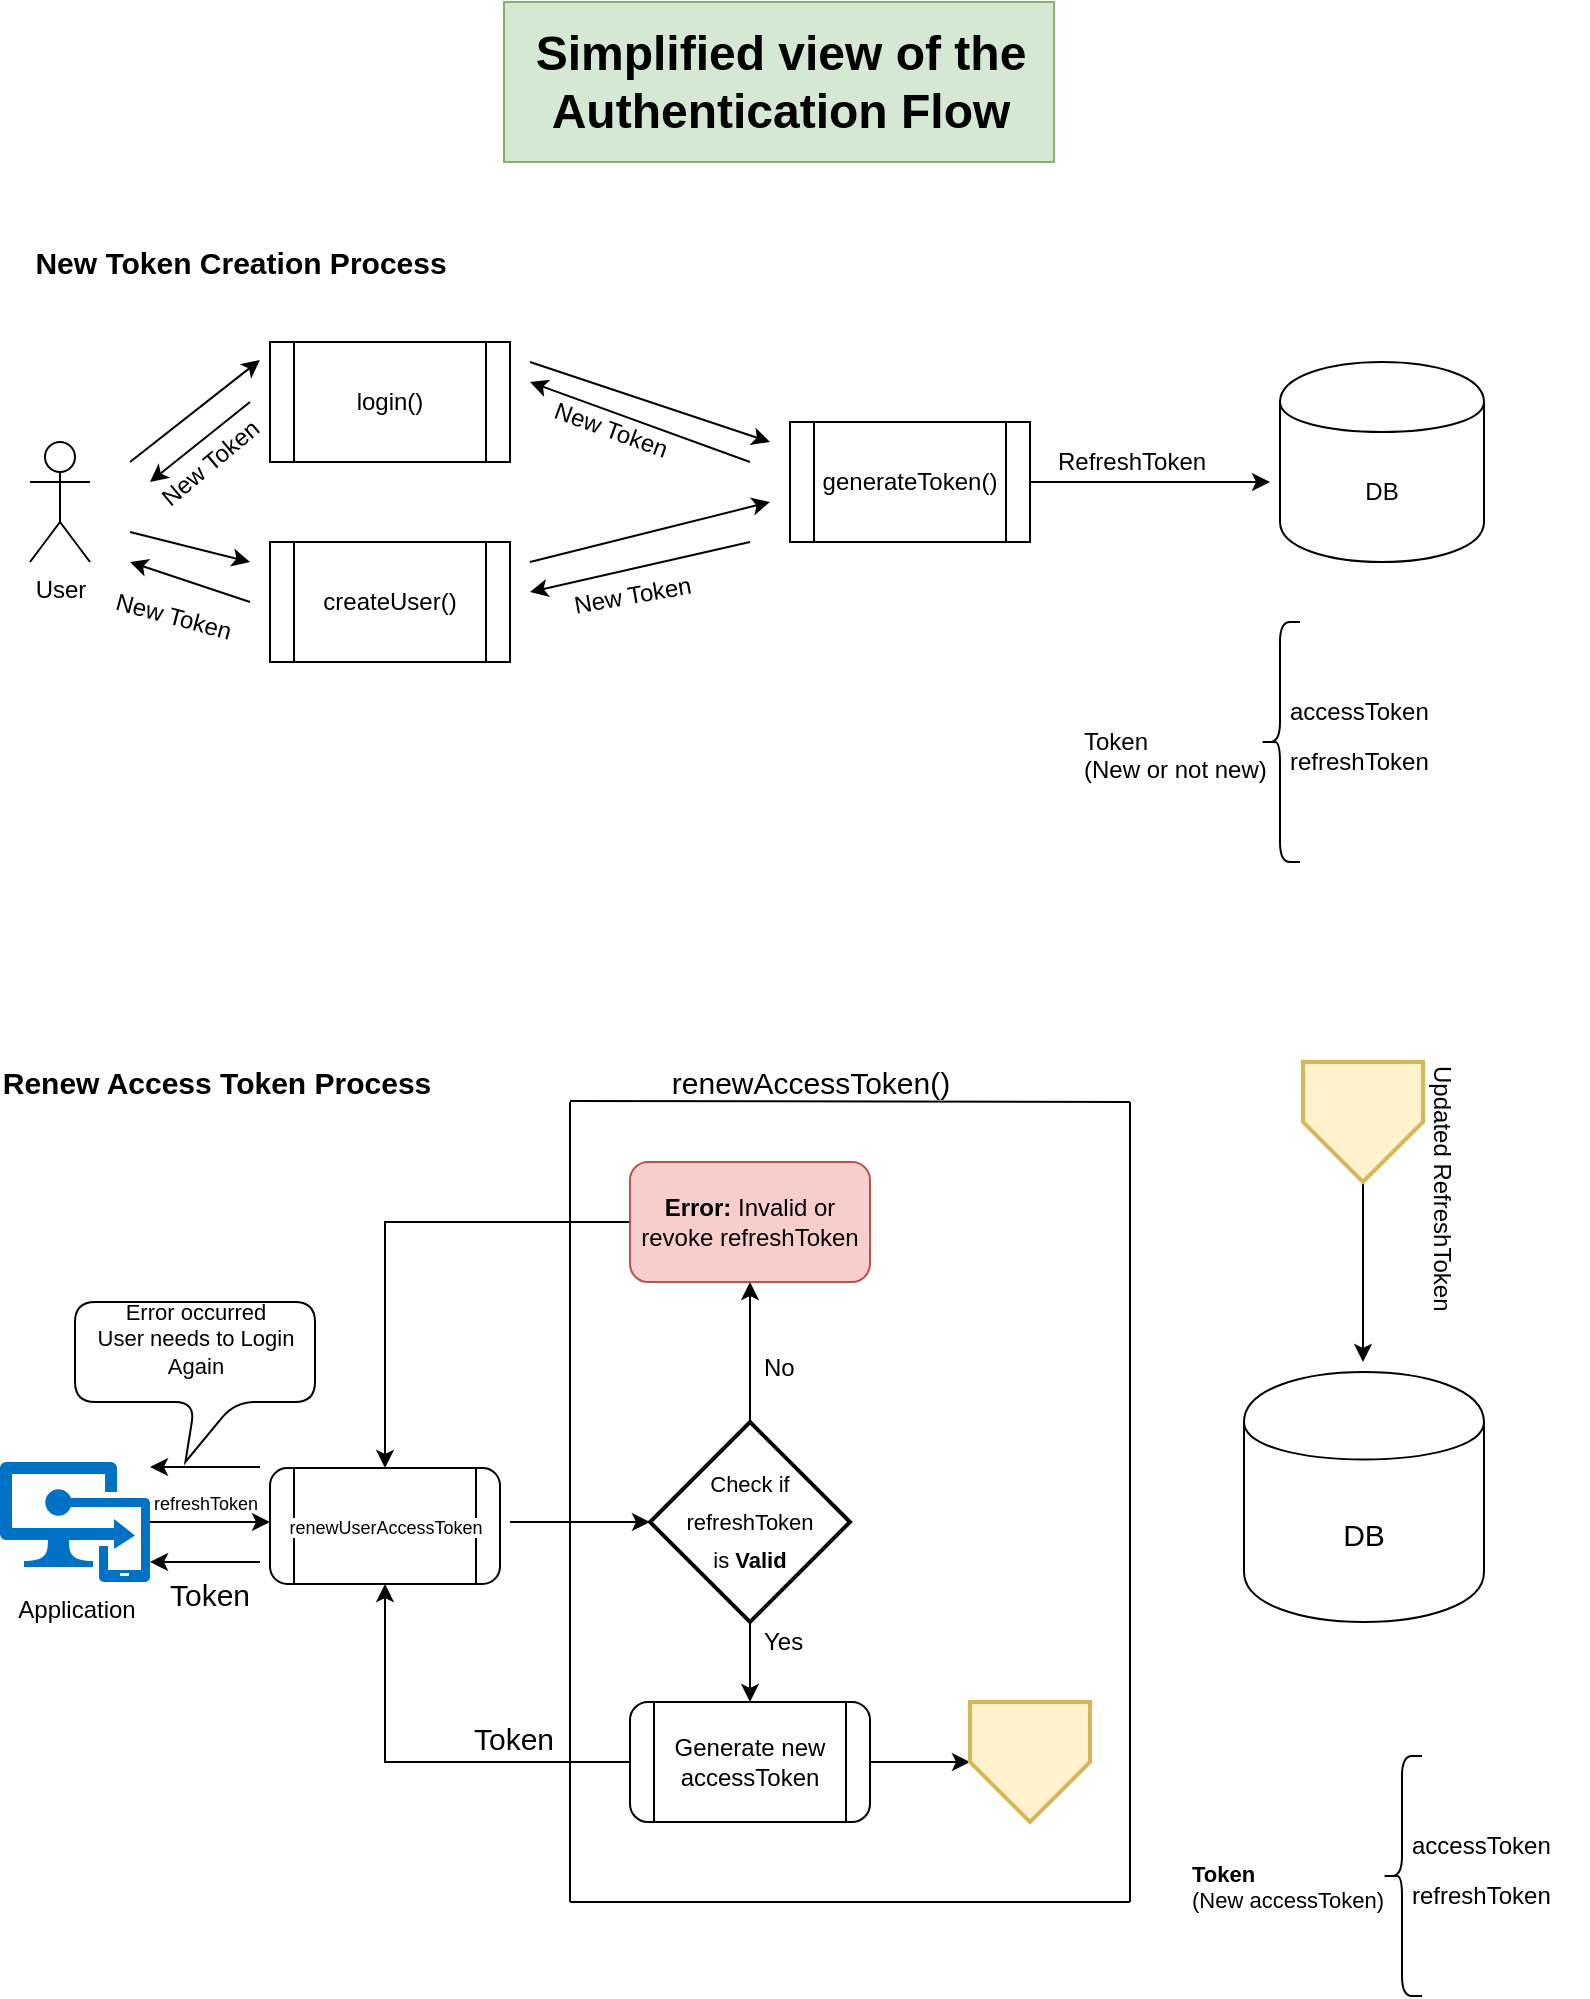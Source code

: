 <mxfile version="12.0.2" type="device" pages="1"><diagram id="crbS_nk2Cif1vsM_45Mu" name="Page-1"><mxGraphModel dx="1360" dy="761" grid="1" gridSize="10" guides="1" tooltips="1" connect="1" arrows="1" fold="1" page="1" pageScale="1" pageWidth="850" pageHeight="1100" math="0" shadow="0"><root><mxCell id="0"/><mxCell id="1" parent="0"/><mxCell id="GNcRmA7AsXUe57Z7QuJ5-1" value="&lt;div&gt;DB&lt;/div&gt;" style="shape=cylinder;whiteSpace=wrap;html=1;boundedLbl=1;backgroundOutline=1;" parent="1" vertex="1"><mxGeometry x="675" y="190" width="102" height="100" as="geometry"/></mxCell><mxCell id="GNcRmA7AsXUe57Z7QuJ5-6" value="login()" style="shape=process;whiteSpace=wrap;html=1;backgroundOutline=1;" parent="1" vertex="1"><mxGeometry x="170" y="180" width="120" height="60" as="geometry"/></mxCell><mxCell id="GNcRmA7AsXUe57Z7QuJ5-7" value="createUser()" style="shape=process;whiteSpace=wrap;html=1;backgroundOutline=1;" parent="1" vertex="1"><mxGeometry x="170" y="280" width="120" height="60" as="geometry"/></mxCell><mxCell id="GNcRmA7AsXUe57Z7QuJ5-8" value="User" style="shape=umlActor;verticalLabelPosition=bottom;labelBackgroundColor=#ffffff;verticalAlign=top;html=1;outlineConnect=0;" parent="1" vertex="1"><mxGeometry x="50" y="230" width="30" height="60" as="geometry"/></mxCell><mxCell id="GNcRmA7AsXUe57Z7QuJ5-9" value="" style="endArrow=classic;html=1;entryX=-0.042;entryY=0.15;entryDx=0;entryDy=0;entryPerimeter=0;" parent="1" target="GNcRmA7AsXUe57Z7QuJ5-6" edge="1"><mxGeometry width="50" height="50" relative="1" as="geometry"><mxPoint x="100" y="240" as="sourcePoint"/><mxPoint x="160" y="210" as="targetPoint"/></mxGeometry></mxCell><mxCell id="GNcRmA7AsXUe57Z7QuJ5-10" value="" style="endArrow=classic;html=1;" parent="1" edge="1"><mxGeometry width="50" height="50" relative="1" as="geometry"><mxPoint x="100" y="275" as="sourcePoint"/><mxPoint x="160" y="290" as="targetPoint"/></mxGeometry></mxCell><mxCell id="_yer3tk8E4a4wuI4SeJI-8" style="edgeStyle=orthogonalEdgeStyle;rounded=0;orthogonalLoop=1;jettySize=auto;html=1;" parent="1" source="GNcRmA7AsXUe57Z7QuJ5-11" edge="1"><mxGeometry relative="1" as="geometry"><mxPoint x="670" y="250" as="targetPoint"/></mxGeometry></mxCell><mxCell id="GNcRmA7AsXUe57Z7QuJ5-11" value="generateToken()" style="shape=process;whiteSpace=wrap;html=1;backgroundOutline=1;" parent="1" vertex="1"><mxGeometry x="430" y="220" width="120" height="60" as="geometry"/></mxCell><mxCell id="GNcRmA7AsXUe57Z7QuJ5-12" value="" style="endArrow=classic;html=1;" parent="1" edge="1"><mxGeometry width="50" height="50" relative="1" as="geometry"><mxPoint x="300" y="190" as="sourcePoint"/><mxPoint x="420" y="230" as="targetPoint"/></mxGeometry></mxCell><mxCell id="GNcRmA7AsXUe57Z7QuJ5-13" value="" style="endArrow=classic;html=1;" parent="1" edge="1"><mxGeometry width="50" height="50" relative="1" as="geometry"><mxPoint x="300" y="290" as="sourcePoint"/><mxPoint x="420" y="260" as="targetPoint"/></mxGeometry></mxCell><mxCell id="GNcRmA7AsXUe57Z7QuJ5-15" value="&lt;div&gt;RefreshToken&lt;/div&gt;" style="text;html=1;resizable=0;points=[];autosize=1;align=left;verticalAlign=top;spacingTop=-4;" parent="1" vertex="1"><mxGeometry x="562" y="230" width="90" height="20" as="geometry"/></mxCell><mxCell id="GNcRmA7AsXUe57Z7QuJ5-19" value="" style="endArrow=classic;html=1;" parent="1" edge="1"><mxGeometry width="50" height="50" relative="1" as="geometry"><mxPoint x="410" y="240" as="sourcePoint"/><mxPoint x="300" y="200" as="targetPoint"/></mxGeometry></mxCell><mxCell id="GNcRmA7AsXUe57Z7QuJ5-21" value="&lt;div&gt;New Token&lt;/div&gt;" style="text;html=1;resizable=0;points=[];align=center;verticalAlign=middle;labelBackgroundColor=#ffffff;rotation=20;" parent="GNcRmA7AsXUe57Z7QuJ5-19" vertex="1" connectable="0"><mxGeometry x="0.248" y="1" relative="1" as="geometry"><mxPoint x="-1" y="8" as="offset"/></mxGeometry></mxCell><mxCell id="GNcRmA7AsXUe57Z7QuJ5-20" value="" style="endArrow=classic;html=1;" parent="1" edge="1"><mxGeometry width="50" height="50" relative="1" as="geometry"><mxPoint x="410" y="280" as="sourcePoint"/><mxPoint x="300" y="305" as="targetPoint"/></mxGeometry></mxCell><mxCell id="GNcRmA7AsXUe57Z7QuJ5-22" value="&lt;div&gt;New Token&lt;/div&gt;" style="text;html=1;resizable=0;points=[];autosize=1;align=left;verticalAlign=top;spacingTop=-4;rotation=-10;" parent="1" vertex="1"><mxGeometry x="320" y="295" width="80" height="20" as="geometry"/></mxCell><mxCell id="GNcRmA7AsXUe57Z7QuJ5-23" value="&lt;div&gt;New Token&lt;/div&gt;" style="text;html=1;resizable=0;points=[];align=center;verticalAlign=middle;labelBackgroundColor=#ffffff;rotation=-40;" parent="1" vertex="1" connectable="0"><mxGeometry x="116.053" y="223.993" as="geometry"><mxPoint x="7" y="28" as="offset"/></mxGeometry></mxCell><mxCell id="GNcRmA7AsXUe57Z7QuJ5-24" value="" style="endArrow=classic;html=1;" parent="1" edge="1"><mxGeometry width="50" height="50" relative="1" as="geometry"><mxPoint x="160" y="210" as="sourcePoint"/><mxPoint x="110" y="250" as="targetPoint"/></mxGeometry></mxCell><mxCell id="GNcRmA7AsXUe57Z7QuJ5-25" value="" style="endArrow=classic;html=1;" parent="1" edge="1"><mxGeometry width="50" height="50" relative="1" as="geometry"><mxPoint x="160" y="310" as="sourcePoint"/><mxPoint x="100" y="290" as="targetPoint"/></mxGeometry></mxCell><mxCell id="GNcRmA7AsXUe57Z7QuJ5-26" value="&lt;div&gt;New Token&lt;/div&gt;" style="text;html=1;resizable=0;points=[];autosize=1;align=left;verticalAlign=top;spacingTop=-4;rotation=15;" parent="1" vertex="1"><mxGeometry x="90" y="310" width="80" height="20" as="geometry"/></mxCell><mxCell id="GNcRmA7AsXUe57Z7QuJ5-27" value="" style="shape=curlyBracket;whiteSpace=wrap;html=1;rounded=1;" parent="1" vertex="1"><mxGeometry x="665" y="320" width="20" height="120" as="geometry"/></mxCell><mxCell id="GNcRmA7AsXUe57Z7QuJ5-28" value="&lt;div&gt;Token &lt;br&gt;&lt;/div&gt;&lt;div&gt;(New or not new)&lt;/div&gt;" style="text;html=1;resizable=0;points=[];autosize=1;align=left;verticalAlign=top;spacingTop=-4;" parent="1" vertex="1"><mxGeometry x="575" y="370" width="110" height="30" as="geometry"/></mxCell><mxCell id="GNcRmA7AsXUe57Z7QuJ5-29" value="&lt;div&gt;accessToken&lt;/div&gt;" style="text;html=1;resizable=0;points=[];autosize=1;align=left;verticalAlign=top;spacingTop=-4;" parent="1" vertex="1"><mxGeometry x="678" y="355" width="90" height="20" as="geometry"/></mxCell><mxCell id="GNcRmA7AsXUe57Z7QuJ5-30" value="refreshToken" style="text;html=1;resizable=0;points=[];autosize=1;align=left;verticalAlign=top;spacingTop=-4;" parent="1" vertex="1"><mxGeometry x="678" y="380" width="90" height="20" as="geometry"/></mxCell><mxCell id="GNcRmA7AsXUe57Z7QuJ5-31" value="Simplified view of the&lt;br&gt;&lt;div&gt;Authentication Flow&lt;/div&gt;" style="text;strokeColor=#82b366;fillColor=#d5e8d4;html=1;fontSize=24;fontStyle=1;verticalAlign=middle;align=center;" parent="1" vertex="1"><mxGeometry x="287" y="10" width="275" height="80" as="geometry"/></mxCell><mxCell id="GNcRmA7AsXUe57Z7QuJ5-33" value="&lt;div style=&quot;font-size: 15px;&quot;&gt;New Token Creation Process&lt;/div&gt;" style="text;strokeColor=none;fillColor=#FFFFFF;html=1;fontSize=15;fontStyle=1;verticalAlign=middle;align=center;rounded=1;" parent="1" vertex="1"><mxGeometry x="50" y="130" width="210" height="20" as="geometry"/></mxCell><mxCell id="GNcRmA7AsXUe57Z7QuJ5-34" value="&lt;div style=&quot;font-size: 15px&quot;&gt;Renew Access Token Process&lt;/div&gt;" style="text;strokeColor=none;fillColor=#FFFFFF;html=1;fontSize=15;fontStyle=1;verticalAlign=middle;align=center;rounded=1;arcSize=0;" parent="1" vertex="1"><mxGeometry x="35" y="540" width="215" height="20" as="geometry"/></mxCell><mxCell id="GNcRmA7AsXUe57Z7QuJ5-39" value="" style="edgeStyle=orthogonalEdgeStyle;rounded=0;orthogonalLoop=1;jettySize=auto;html=1;fontSize=15;" parent="1" source="_yer3tk8E4a4wuI4SeJI-1" edge="1"><mxGeometry relative="1" as="geometry"><mxPoint x="109" y="770" as="sourcePoint"/><mxPoint x="173" y="770" as="targetPoint"/><Array as="points"><mxPoint x="173" y="770"/></Array></mxGeometry></mxCell><mxCell id="_yer3tk8E4a4wuI4SeJI-3" style="edgeStyle=orthogonalEdgeStyle;rounded=0;orthogonalLoop=1;jettySize=auto;html=1;" parent="1" source="GNcRmA7AsXUe57Z7QuJ5-35" edge="1"><mxGeometry relative="1" as="geometry"><mxPoint x="170" y="770" as="targetPoint"/></mxGeometry></mxCell><mxCell id="GNcRmA7AsXUe57Z7QuJ5-35" value="Application" style="aspect=fixed;html=1;points=[];align=center;image;fontSize=12;image=img/lib/mscae/Intune_App_Protection.svg;rounded=1;fillColor=#FFFFFF;" parent="1" vertex="1"><mxGeometry x="35" y="740" width="75" height="60" as="geometry"/></mxCell><mxCell id="GNcRmA7AsXUe57Z7QuJ5-43" value="&lt;div style=&quot;font-weight: normal ; font-size: 14px ; line-height: 19px ; white-space: pre&quot;&gt;&lt;div&gt;&lt;font size=&quot;1&quot;&gt;&lt;span style=&quot;background-color: rgb(255 , 255 , 255) ; font-size: 9px&quot;&gt;renewUserAccessToken&lt;/span&gt;&lt;/font&gt;&lt;/div&gt;&lt;/div&gt;" style="shape=process;whiteSpace=wrap;html=1;backgroundOutline=1;rounded=1;fillColor=#FFFFFF;fontSize=15;align=center;" parent="1" vertex="1"><mxGeometry x="170" y="743" width="115" height="58" as="geometry"/></mxCell><mxCell id="GNcRmA7AsXUe57Z7QuJ5-82" style="edgeStyle=orthogonalEdgeStyle;rounded=0;orthogonalLoop=1;jettySize=auto;html=1;fontSize=15;" parent="1" source="GNcRmA7AsXUe57Z7QuJ5-46" edge="1"><mxGeometry relative="1" as="geometry"><mxPoint x="520" y="890" as="targetPoint"/></mxGeometry></mxCell><mxCell id="GNcRmA7AsXUe57Z7QuJ5-87" style="edgeStyle=orthogonalEdgeStyle;rounded=0;orthogonalLoop=1;jettySize=auto;html=1;entryX=0.5;entryY=1;entryDx=0;entryDy=0;fontSize=15;" parent="1" source="GNcRmA7AsXUe57Z7QuJ5-46" target="GNcRmA7AsXUe57Z7QuJ5-43" edge="1"><mxGeometry relative="1" as="geometry"/></mxCell><mxCell id="GNcRmA7AsXUe57Z7QuJ5-46" value="&lt;div style=&quot;font-size: 12px&quot;&gt;&lt;font style=&quot;font-size: 12px&quot;&gt;Generate new accessToken&lt;/font&gt;&lt;/div&gt;" style="shape=process;whiteSpace=wrap;html=1;backgroundOutline=1;rounded=1;fillColor=#FFFFFF;fontSize=15;align=center;" parent="1" vertex="1"><mxGeometry x="350" y="860" width="120" height="60" as="geometry"/></mxCell><mxCell id="GNcRmA7AsXUe57Z7QuJ5-47" value="&lt;div&gt;DB&lt;/div&gt;" style="shape=cylinder;whiteSpace=wrap;html=1;boundedLbl=1;backgroundOutline=1;rounded=1;fillColor=#FFFFFF;fontSize=15;align=center;" parent="1" vertex="1"><mxGeometry x="657" y="695" width="120" height="125" as="geometry"/></mxCell><mxCell id="GNcRmA7AsXUe57Z7QuJ5-50" value="" style="endArrow=classic;html=1;fontSize=15;exitX=0;exitY=-0.25;exitDx=0;exitDy=0;exitPerimeter=0;" parent="1" edge="1"><mxGeometry width="50" height="50" relative="1" as="geometry"><mxPoint x="410" y="820" as="sourcePoint"/><mxPoint x="410" y="860" as="targetPoint"/></mxGeometry></mxCell><mxCell id="GNcRmA7AsXUe57Z7QuJ5-54" value="" style="endArrow=classic;html=1;fontSize=15;" parent="1" edge="1"><mxGeometry width="50" height="50" relative="1" as="geometry"><mxPoint x="290" y="770" as="sourcePoint"/><mxPoint x="360" y="770" as="targetPoint"/></mxGeometry></mxCell><mxCell id="GNcRmA7AsXUe57Z7QuJ5-58" value="&lt;font style=&quot;font-size: 12px&quot;&gt;Updated RefreshToken&lt;/font&gt;" style="text;html=1;resizable=0;points=[];autosize=1;align=left;verticalAlign=top;spacingTop=-4;fontSize=15;rotation=90;" parent="1" vertex="1"><mxGeometry x="689" y="600" width="140" height="20" as="geometry"/></mxCell><mxCell id="_yer3tk8E4a4wuI4SeJI-6" style="edgeStyle=orthogonalEdgeStyle;rounded=0;orthogonalLoop=1;jettySize=auto;html=1;entryX=0.5;entryY=1;entryDx=0;entryDy=0;" parent="1" source="GNcRmA7AsXUe57Z7QuJ5-60" target="GNcRmA7AsXUe57Z7QuJ5-69" edge="1"><mxGeometry relative="1" as="geometry"/></mxCell><mxCell id="GNcRmA7AsXUe57Z7QuJ5-60" value="&lt;div style=&quot;font-weight: normal ; font-size: 11px ; line-height: 19px ; white-space: pre&quot;&gt;&lt;div&gt;&lt;font style=&quot;font-size: 11px&quot;&gt;&lt;span style=&quot;background-color: rgb(255 , 255 , 255)&quot;&gt;Check if&lt;/span&gt;&lt;/font&gt;&lt;/div&gt;&lt;div&gt;&lt;font style=&quot;font-size: 11px&quot;&gt;&lt;span style=&quot;background-color: rgb(255 , 255 , 255)&quot;&gt;refreshToken&lt;/span&gt;&lt;/font&gt;&lt;/div&gt;&lt;div&gt;&lt;font style=&quot;font-size: 11px&quot;&gt;&lt;span style=&quot;background-color: rgb(255 , 255 , 255)&quot;&gt;is &lt;b&gt;Valid&lt;/b&gt;&lt;br&gt;&lt;/span&gt;&lt;/font&gt;&lt;/div&gt;&lt;/div&gt;" style="strokeWidth=2;html=1;shape=mxgraph.flowchart.decision;whiteSpace=wrap;rounded=1;fillColor=#FFFFFF;fontSize=15;align=center;" parent="1" vertex="1"><mxGeometry x="360" y="720" width="100" height="100" as="geometry"/></mxCell><mxCell id="GNcRmA7AsXUe57Z7QuJ5-65" value="&lt;div style=&quot;font-size: 12px&quot;&gt;&lt;font style=&quot;font-size: 12px&quot;&gt;Yes&lt;/font&gt;&lt;/div&gt;" style="text;html=1;resizable=0;points=[];autosize=1;align=left;verticalAlign=top;spacingTop=-4;fontSize=15;" parent="1" vertex="1"><mxGeometry x="415" y="820" width="40" height="20" as="geometry"/></mxCell><mxCell id="GNcRmA7AsXUe57Z7QuJ5-68" value="&lt;font style=&quot;font-size: 12px&quot;&gt;No&lt;/font&gt;" style="text;html=1;resizable=0;points=[];autosize=1;align=left;verticalAlign=top;spacingTop=-4;fontSize=15;" parent="1" vertex="1"><mxGeometry x="415" y="680" width="30" height="20" as="geometry"/></mxCell><mxCell id="GNcRmA7AsXUe57Z7QuJ5-70" style="edgeStyle=orthogonalEdgeStyle;rounded=0;orthogonalLoop=1;jettySize=auto;html=1;fontSize=15;" parent="1" source="GNcRmA7AsXUe57Z7QuJ5-69" target="GNcRmA7AsXUe57Z7QuJ5-43" edge="1"><mxGeometry relative="1" as="geometry"/></mxCell><mxCell id="GNcRmA7AsXUe57Z7QuJ5-69" value="&lt;p style=&quot;line-height: 120% ; font-size: 12px&quot;&gt;&lt;b&gt;Error:&lt;/b&gt; Invalid or revoke refreshToken&lt;/p&gt;" style="rounded=1;whiteSpace=wrap;html=1;fillColor=#f8cecc;fontSize=15;align=center;strokeColor=#b85450;" parent="1" vertex="1"><mxGeometry x="350" y="590" width="120" height="60" as="geometry"/></mxCell><mxCell id="GNcRmA7AsXUe57Z7QuJ5-71" value="" style="endArrow=classic;html=1;fontSize=15;" parent="1" edge="1"><mxGeometry width="50" height="50" relative="1" as="geometry"><mxPoint x="165" y="742.5" as="sourcePoint"/><mxPoint x="110" y="742.5" as="targetPoint"/></mxGeometry></mxCell><mxCell id="GNcRmA7AsXUe57Z7QuJ5-73" value="&lt;div style=&quot;font-size: 11px&quot;&gt;&lt;font style=&quot;font-size: 11px&quot;&gt;Error occurred&lt;/font&gt;&lt;/div&gt;&lt;div style=&quot;font-size: 11px&quot;&gt;&lt;font style=&quot;font-size: 11px&quot;&gt;User needs to Login&lt;/font&gt;&lt;/div&gt;&lt;div style=&quot;font-size: 11px&quot;&gt;&lt;font style=&quot;font-size: 11px&quot;&gt;Again&lt;/font&gt;&lt;/div&gt;&lt;div style=&quot;font-size: 11px&quot;&gt;&lt;font style=&quot;font-size: 11px&quot;&gt;&lt;br&gt;&lt;/font&gt;&lt;/div&gt;" style="shape=callout;whiteSpace=wrap;html=1;perimeter=calloutPerimeter;rounded=1;fillColor=#FFFFFF;fontSize=15;align=center;position2=0.46;" parent="1" vertex="1"><mxGeometry x="72.5" y="660" width="120" height="80" as="geometry"/></mxCell><mxCell id="GNcRmA7AsXUe57Z7QuJ5-74" value="" style="endArrow=classic;html=1;fontSize=15;" parent="1" edge="1"><mxGeometry width="50" height="50" relative="1" as="geometry"><mxPoint x="165" y="790" as="sourcePoint"/><mxPoint x="110" y="790" as="targetPoint"/></mxGeometry></mxCell><mxCell id="GNcRmA7AsXUe57Z7QuJ5-75" value="&lt;div&gt;Token&lt;/div&gt;" style="text;html=1;resizable=0;points=[];autosize=1;align=left;verticalAlign=top;spacingTop=-4;fontSize=15;" parent="1" vertex="1"><mxGeometry x="117.5" y="795" width="50" height="20" as="geometry"/></mxCell><mxCell id="GNcRmA7AsXUe57Z7QuJ5-78" value="" style="shape=curlyBracket;whiteSpace=wrap;html=1;rounded=1;" parent="1" vertex="1"><mxGeometry x="726" y="887" width="20" height="120" as="geometry"/></mxCell><mxCell id="GNcRmA7AsXUe57Z7QuJ5-79" value="&lt;div style=&quot;font-size: 11px&quot;&gt;&lt;font style=&quot;font-size: 11px&quot;&gt;&lt;b&gt;Token &lt;/b&gt;&lt;br&gt;&lt;/font&gt;&lt;/div&gt;&lt;div style=&quot;font-size: 11px&quot;&gt;&lt;font style=&quot;font-size: 11px&quot;&gt;(New accessToken)&lt;/font&gt;&lt;/div&gt;" style="text;html=1;resizable=0;points=[];autosize=1;align=left;verticalAlign=top;spacingTop=-4;" parent="1" vertex="1"><mxGeometry x="629" y="937" width="110" height="30" as="geometry"/></mxCell><mxCell id="GNcRmA7AsXUe57Z7QuJ5-80" value="&lt;div&gt;accessToken&lt;/div&gt;" style="text;html=1;resizable=0;points=[];autosize=1;align=left;verticalAlign=top;spacingTop=-4;" parent="1" vertex="1"><mxGeometry x="739" y="922" width="90" height="20" as="geometry"/></mxCell><mxCell id="GNcRmA7AsXUe57Z7QuJ5-81" value="refreshToken" style="text;html=1;resizable=0;points=[];autosize=1;align=left;verticalAlign=top;spacingTop=-4;" parent="1" vertex="1"><mxGeometry x="739" y="947" width="90" height="20" as="geometry"/></mxCell><mxCell id="GNcRmA7AsXUe57Z7QuJ5-83" value="" style="verticalLabelPosition=bottom;verticalAlign=top;html=1;strokeWidth=2;shape=offPageConnector;rounded=0;size=0.5;fillColor=#fff2cc;strokeColor=#d6b656;" parent="1" vertex="1"><mxGeometry x="520" y="860" width="60" height="60" as="geometry"/></mxCell><mxCell id="_yer3tk8E4a4wuI4SeJI-7" style="edgeStyle=orthogonalEdgeStyle;rounded=0;orthogonalLoop=1;jettySize=auto;html=1;" parent="1" source="GNcRmA7AsXUe57Z7QuJ5-84" edge="1"><mxGeometry relative="1" as="geometry"><mxPoint x="716.5" y="690" as="targetPoint"/></mxGeometry></mxCell><mxCell id="GNcRmA7AsXUe57Z7QuJ5-84" value="" style="verticalLabelPosition=bottom;verticalAlign=top;html=1;strokeWidth=2;shape=offPageConnector;rounded=0;size=0.5;fillColor=#fff2cc;strokeColor=#d6b656;" parent="1" vertex="1"><mxGeometry x="686.5" y="540" width="60" height="60" as="geometry"/></mxCell><mxCell id="GNcRmA7AsXUe57Z7QuJ5-88" value="&lt;div&gt;Token&lt;/div&gt;" style="text;html=1;resizable=0;points=[];autosize=1;align=left;verticalAlign=top;spacingTop=-4;fontSize=15;" parent="1" vertex="1"><mxGeometry x="270" y="867" width="50" height="20" as="geometry"/></mxCell><mxCell id="GNcRmA7AsXUe57Z7QuJ5-95" value="" style="endArrow=none;html=1;fontSize=15;" parent="1" edge="1"><mxGeometry width="50" height="50" relative="1" as="geometry"><mxPoint x="320" y="960" as="sourcePoint"/><mxPoint x="320" y="560" as="targetPoint"/></mxGeometry></mxCell><mxCell id="GNcRmA7AsXUe57Z7QuJ5-96" value="" style="endArrow=none;html=1;fontSize=15;" parent="1" edge="1"><mxGeometry width="50" height="50" relative="1" as="geometry"><mxPoint x="320" y="960" as="sourcePoint"/><mxPoint x="600" y="960" as="targetPoint"/></mxGeometry></mxCell><mxCell id="GNcRmA7AsXUe57Z7QuJ5-97" value="" style="endArrow=none;html=1;fontSize=15;" parent="1" edge="1"><mxGeometry width="50" height="50" relative="1" as="geometry"><mxPoint x="600" y="960" as="sourcePoint"/><mxPoint x="600" y="560" as="targetPoint"/></mxGeometry></mxCell><mxCell id="GNcRmA7AsXUe57Z7QuJ5-98" value="" style="endArrow=none;html=1;fontSize=15;" parent="1" edge="1"><mxGeometry width="50" height="50" relative="1" as="geometry"><mxPoint x="320" y="559.5" as="sourcePoint"/><mxPoint x="600" y="560" as="targetPoint"/></mxGeometry></mxCell><mxCell id="GNcRmA7AsXUe57Z7QuJ5-100" value="renewAccessToken()" style="text;html=1;strokeColor=none;fillColor=none;align=center;verticalAlign=middle;whiteSpace=wrap;rounded=0;fontSize=15;" parent="1" vertex="1"><mxGeometry x="372.5" y="540" width="135" height="20" as="geometry"/></mxCell><mxCell id="_yer3tk8E4a4wuI4SeJI-1" value="&lt;div&gt;&lt;font style=&quot;font-size: 9px&quot;&gt;refreshToken&lt;/font&gt;&lt;/div&gt;" style="text;html=1;resizable=0;points=[];autosize=1;align=left;verticalAlign=top;spacingTop=-4;" parent="1" vertex="1"><mxGeometry x="110" y="750" width="70" height="20" as="geometry"/></mxCell></root></mxGraphModel></diagram></mxfile>